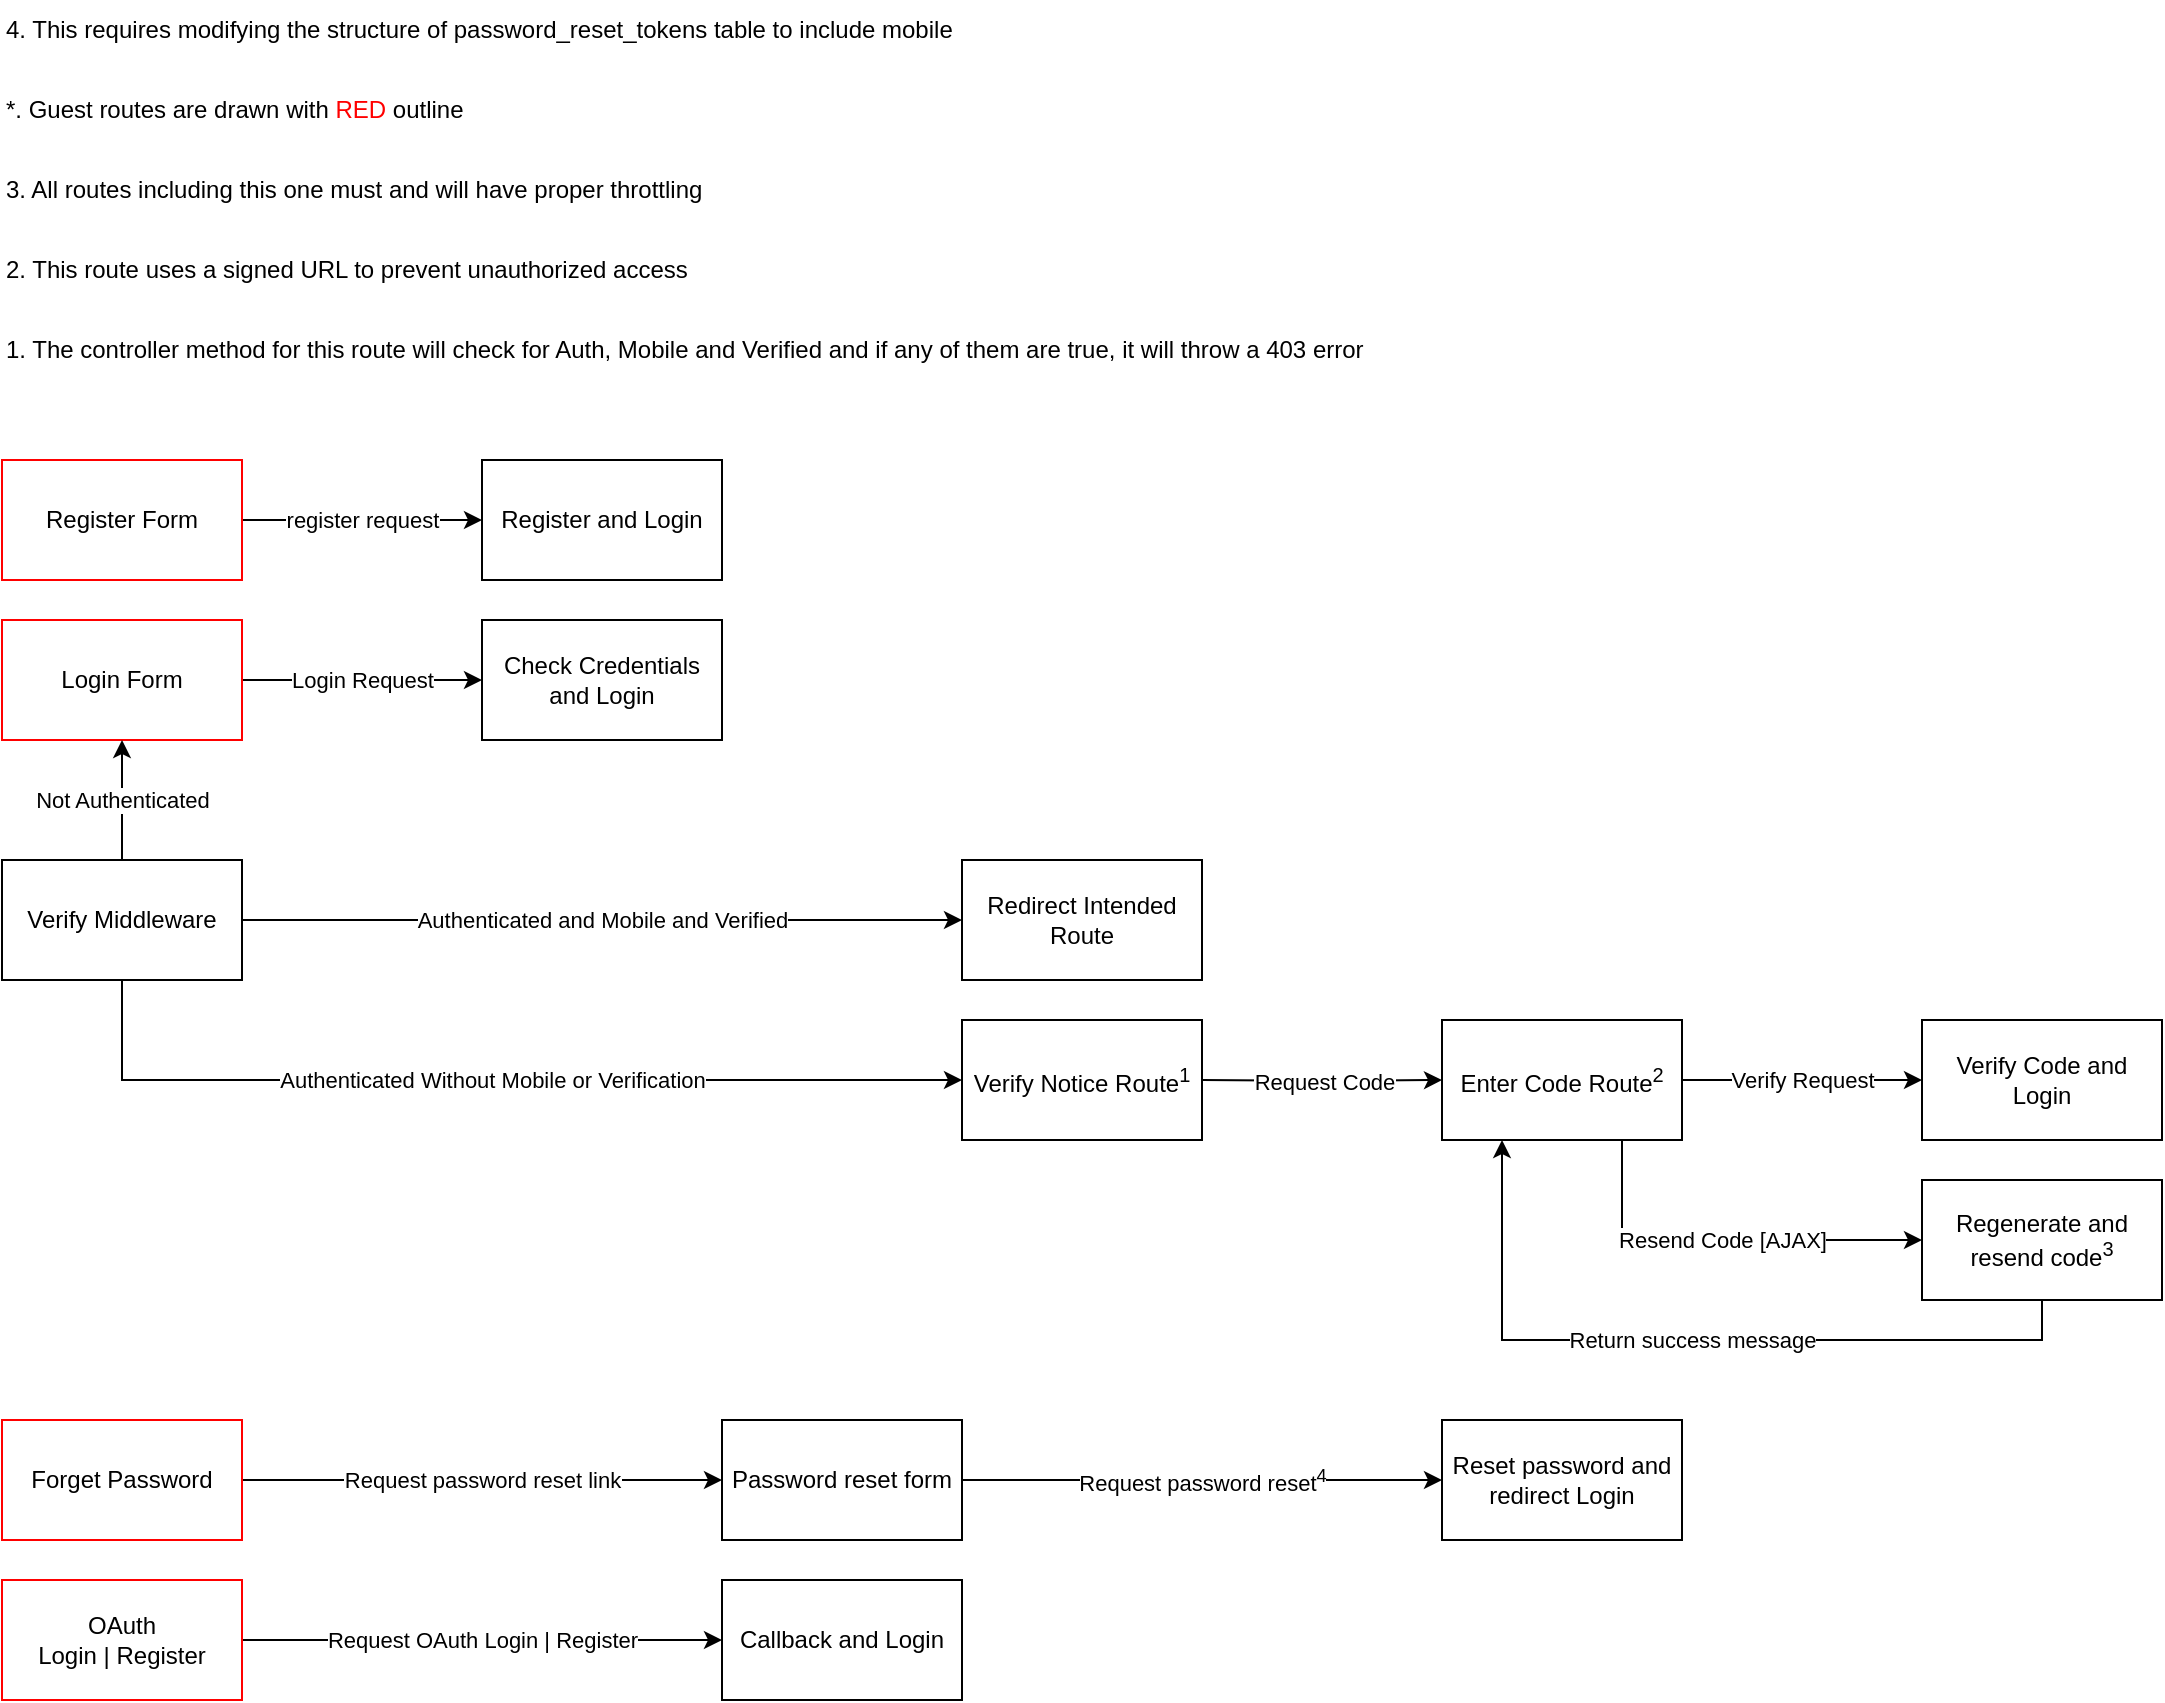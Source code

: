 <mxfile version="28.2.3">
  <diagram name="Page-1" id="no34X1WKaqrNkO2pMlmY">
    <mxGraphModel dx="1876" dy="1340" grid="1" gridSize="10" guides="1" tooltips="1" connect="1" arrows="1" fold="1" page="0" pageScale="1" pageWidth="1169" pageHeight="827" background="none" math="0" shadow="0">
      <root>
        <mxCell id="0" />
        <mxCell id="1" parent="0" />
        <mxCell id="T-3kEPMgdTdC9EKKQhfz-5" value="register request" style="edgeStyle=orthogonalEdgeStyle;rounded=0;orthogonalLoop=1;jettySize=auto;html=1;" parent="1" source="T-3kEPMgdTdC9EKKQhfz-1" target="T-3kEPMgdTdC9EKKQhfz-4" edge="1">
          <mxGeometry relative="1" as="geometry" />
        </mxCell>
        <mxCell id="T-3kEPMgdTdC9EKKQhfz-1" value="Register Form" style="rounded=0;whiteSpace=wrap;html=1;strokeColor=#FF0000;" parent="1" vertex="1">
          <mxGeometry x="40" y="40" width="120" height="60" as="geometry" />
        </mxCell>
        <mxCell id="T-3kEPMgdTdC9EKKQhfz-4" value="Register and Login" style="rounded=0;whiteSpace=wrap;html=1;" parent="1" vertex="1">
          <mxGeometry x="280" y="40" width="120" height="60" as="geometry" />
        </mxCell>
        <mxCell id="T-3kEPMgdTdC9EKKQhfz-12" value="Login Request" style="edgeStyle=orthogonalEdgeStyle;rounded=0;orthogonalLoop=1;jettySize=auto;html=1;" parent="1" source="T-3kEPMgdTdC9EKKQhfz-10" target="T-3kEPMgdTdC9EKKQhfz-11" edge="1">
          <mxGeometry relative="1" as="geometry" />
        </mxCell>
        <mxCell id="T-3kEPMgdTdC9EKKQhfz-10" value="Login Form" style="rounded=0;whiteSpace=wrap;html=1;strokeColor=#FF0000;" parent="1" vertex="1">
          <mxGeometry x="40" y="120" width="120" height="60" as="geometry" />
        </mxCell>
        <mxCell id="T-3kEPMgdTdC9EKKQhfz-11" value="Check Credentials and Login" style="whiteSpace=wrap;html=1;rounded=0;" parent="1" vertex="1">
          <mxGeometry x="280" y="120" width="120" height="60" as="geometry" />
        </mxCell>
        <mxCell id="T-3kEPMgdTdC9EKKQhfz-13" value="Authenticated and Mobile and Verified" style="edgeStyle=orthogonalEdgeStyle;rounded=0;orthogonalLoop=1;jettySize=auto;html=1;" parent="1" source="T-3kEPMgdTdC9EKKQhfz-14" target="T-3kEPMgdTdC9EKKQhfz-15" edge="1">
          <mxGeometry relative="1" as="geometry" />
        </mxCell>
        <mxCell id="T-3kEPMgdTdC9EKKQhfz-17" value="Authenticated Without Mobile or Verification" style="edgeStyle=orthogonalEdgeStyle;rounded=0;orthogonalLoop=1;jettySize=auto;html=1;" parent="1" source="T-3kEPMgdTdC9EKKQhfz-14" target="T-3kEPMgdTdC9EKKQhfz-16" edge="1">
          <mxGeometry relative="1" as="geometry">
            <Array as="points">
              <mxPoint x="100" y="350" />
            </Array>
          </mxGeometry>
        </mxCell>
        <mxCell id="zKDcuJowtmO_oDvqBHJi-15" value="Not Authenticated" style="edgeStyle=orthogonalEdgeStyle;rounded=0;orthogonalLoop=1;jettySize=auto;html=1;entryX=0.5;entryY=1;entryDx=0;entryDy=0;" edge="1" parent="1" source="T-3kEPMgdTdC9EKKQhfz-14" target="T-3kEPMgdTdC9EKKQhfz-10">
          <mxGeometry relative="1" as="geometry">
            <mxPoint x="160" y="220" as="targetPoint" />
            <Array as="points">
              <mxPoint x="100" y="230" />
              <mxPoint x="100" y="230" />
            </Array>
          </mxGeometry>
        </mxCell>
        <mxCell id="T-3kEPMgdTdC9EKKQhfz-14" value="Verify Middleware" style="rounded=0;whiteSpace=wrap;html=1;" parent="1" vertex="1">
          <mxGeometry x="40" y="240" width="120" height="60" as="geometry" />
        </mxCell>
        <mxCell id="T-3kEPMgdTdC9EKKQhfz-15" value="Redirect Intended Route" style="whiteSpace=wrap;html=1;rounded=0;" parent="1" vertex="1">
          <mxGeometry x="520" y="240" width="120" height="60" as="geometry" />
        </mxCell>
        <mxCell id="zKDcuJowtmO_oDvqBHJi-4" value="Request Code" style="edgeStyle=orthogonalEdgeStyle;rounded=0;orthogonalLoop=1;jettySize=auto;html=1;" edge="1" parent="1" target="zKDcuJowtmO_oDvqBHJi-3">
          <mxGeometry relative="1" as="geometry">
            <mxPoint x="640" y="350" as="sourcePoint" />
          </mxGeometry>
        </mxCell>
        <mxCell id="T-3kEPMgdTdC9EKKQhfz-16" value="Verify Notice Route&lt;sup&gt;1&lt;/sup&gt;" style="whiteSpace=wrap;html=1;rounded=0;" parent="1" vertex="1">
          <mxGeometry x="520" y="320" width="120" height="60" as="geometry" />
        </mxCell>
        <mxCell id="T-3kEPMgdTdC9EKKQhfz-21" value="1. The controller method for this route will check for Auth, Mobile and Verified and if any of them are true, it will throw a 403 error" style="text;html=1;align=left;verticalAlign=middle;whiteSpace=wrap;rounded=0;" parent="1" vertex="1">
          <mxGeometry x="40" y="-30" width="690" height="30" as="geometry" />
        </mxCell>
        <mxCell id="zKDcuJowtmO_oDvqBHJi-8" value="Verify Request" style="edgeStyle=orthogonalEdgeStyle;rounded=0;orthogonalLoop=1;jettySize=auto;html=1;" edge="1" parent="1" source="zKDcuJowtmO_oDvqBHJi-3" target="zKDcuJowtmO_oDvqBHJi-7">
          <mxGeometry relative="1" as="geometry" />
        </mxCell>
        <mxCell id="zKDcuJowtmO_oDvqBHJi-10" value="Resend Code [AJAX]" style="edgeStyle=orthogonalEdgeStyle;rounded=0;orthogonalLoop=1;jettySize=auto;html=1;exitX=0.75;exitY=1;exitDx=0;exitDy=0;entryX=0;entryY=0.5;entryDx=0;entryDy=0;" edge="1" parent="1" source="zKDcuJowtmO_oDvqBHJi-3" target="zKDcuJowtmO_oDvqBHJi-11">
          <mxGeometry relative="1" as="geometry">
            <mxPoint x="1000" y="450" as="targetPoint" />
            <Array as="points">
              <mxPoint x="850" y="430" />
            </Array>
          </mxGeometry>
        </mxCell>
        <mxCell id="zKDcuJowtmO_oDvqBHJi-3" value="Enter Code Route&lt;sup&gt;2&lt;/sup&gt;" style="whiteSpace=wrap;html=1;rounded=0;" vertex="1" parent="1">
          <mxGeometry x="760" y="320" width="120" height="60" as="geometry" />
        </mxCell>
        <mxCell id="zKDcuJowtmO_oDvqBHJi-6" value="2. This route uses a signed URL to prevent unauthorized access&amp;nbsp;" style="text;html=1;align=left;verticalAlign=middle;whiteSpace=wrap;rounded=0;" vertex="1" parent="1">
          <mxGeometry x="40" y="-70" width="690" height="30" as="geometry" />
        </mxCell>
        <mxCell id="zKDcuJowtmO_oDvqBHJi-7" value="Verify Code and Login" style="whiteSpace=wrap;html=1;rounded=0;" vertex="1" parent="1">
          <mxGeometry x="1000" y="320" width="120" height="60" as="geometry" />
        </mxCell>
        <mxCell id="zKDcuJowtmO_oDvqBHJi-12" value="Return success message" style="edgeStyle=orthogonalEdgeStyle;rounded=0;orthogonalLoop=1;jettySize=auto;html=1;entryX=0.25;entryY=1;entryDx=0;entryDy=0;" edge="1" parent="1" source="zKDcuJowtmO_oDvqBHJi-11" target="zKDcuJowtmO_oDvqBHJi-3">
          <mxGeometry relative="1" as="geometry">
            <Array as="points">
              <mxPoint x="1060" y="480" />
              <mxPoint x="790" y="480" />
            </Array>
          </mxGeometry>
        </mxCell>
        <mxCell id="zKDcuJowtmO_oDvqBHJi-11" value="Regenerate and resend code&lt;sup&gt;3&lt;/sup&gt;" style="whiteSpace=wrap;html=1;rounded=0;" vertex="1" parent="1">
          <mxGeometry x="1000" y="400" width="120" height="60" as="geometry" />
        </mxCell>
        <mxCell id="zKDcuJowtmO_oDvqBHJi-13" value="3. All routes including this one must and will have proper throttling" style="text;html=1;align=left;verticalAlign=middle;whiteSpace=wrap;rounded=0;" vertex="1" parent="1">
          <mxGeometry x="40" y="-110" width="690" height="30" as="geometry" />
        </mxCell>
        <mxCell id="zKDcuJowtmO_oDvqBHJi-18" value="*. Guest routes are drawn with &lt;font style=&quot;color: rgb(255, 0, 0);&quot;&gt;RED &lt;/font&gt;outline" style="text;html=1;align=left;verticalAlign=middle;whiteSpace=wrap;rounded=0;" vertex="1" parent="1">
          <mxGeometry x="40" y="-150" width="690" height="30" as="geometry" />
        </mxCell>
        <mxCell id="zKDcuJowtmO_oDvqBHJi-22" value="Request password reset link" style="edgeStyle=orthogonalEdgeStyle;rounded=0;orthogonalLoop=1;jettySize=auto;html=1;" edge="1" parent="1" source="zKDcuJowtmO_oDvqBHJi-20" target="zKDcuJowtmO_oDvqBHJi-21">
          <mxGeometry relative="1" as="geometry" />
        </mxCell>
        <mxCell id="zKDcuJowtmO_oDvqBHJi-20" value="Forget Password" style="rounded=0;whiteSpace=wrap;html=1;strokeColor=#FF0000;" vertex="1" parent="1">
          <mxGeometry x="40" y="520" width="120" height="60" as="geometry" />
        </mxCell>
        <mxCell id="zKDcuJowtmO_oDvqBHJi-24" value="Request password reset&lt;sup&gt;4&lt;/sup&gt;" style="edgeStyle=orthogonalEdgeStyle;rounded=0;orthogonalLoop=1;jettySize=auto;html=1;" edge="1" parent="1" source="zKDcuJowtmO_oDvqBHJi-21" target="zKDcuJowtmO_oDvqBHJi-23">
          <mxGeometry relative="1" as="geometry">
            <mxPoint as="offset" />
          </mxGeometry>
        </mxCell>
        <mxCell id="zKDcuJowtmO_oDvqBHJi-21" value="Password reset form" style="whiteSpace=wrap;html=1;strokeColor=#000000;rounded=0;" vertex="1" parent="1">
          <mxGeometry x="400" y="520" width="120" height="60" as="geometry" />
        </mxCell>
        <mxCell id="zKDcuJowtmO_oDvqBHJi-23" value="Reset password and redirect Login" style="whiteSpace=wrap;html=1;strokeColor=#000000;rounded=0;" vertex="1" parent="1">
          <mxGeometry x="760" y="520" width="120" height="60" as="geometry" />
        </mxCell>
        <mxCell id="zKDcuJowtmO_oDvqBHJi-25" value="4. This requires modifying the structure of password_reset_tokens table to include mobile" style="text;html=1;align=left;verticalAlign=middle;whiteSpace=wrap;rounded=0;" vertex="1" parent="1">
          <mxGeometry x="40" y="-190" width="690" height="30" as="geometry" />
        </mxCell>
        <mxCell id="zKDcuJowtmO_oDvqBHJi-28" value="Request OAuth Login | Register" style="edgeStyle=orthogonalEdgeStyle;rounded=0;orthogonalLoop=1;jettySize=auto;html=1;" edge="1" parent="1" source="zKDcuJowtmO_oDvqBHJi-26" target="zKDcuJowtmO_oDvqBHJi-27">
          <mxGeometry relative="1" as="geometry" />
        </mxCell>
        <mxCell id="zKDcuJowtmO_oDvqBHJi-26" value="OAuth &lt;br&gt;Login | Register" style="whiteSpace=wrap;html=1;strokeColor=#FF0000;rounded=0;" vertex="1" parent="1">
          <mxGeometry x="40" y="600" width="120" height="60" as="geometry" />
        </mxCell>
        <mxCell id="zKDcuJowtmO_oDvqBHJi-27" value="Callback and Login" style="whiteSpace=wrap;html=1;strokeColor=#000000;rounded=0;" vertex="1" parent="1">
          <mxGeometry x="400" y="600" width="120" height="60" as="geometry" />
        </mxCell>
      </root>
    </mxGraphModel>
  </diagram>
</mxfile>
